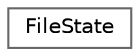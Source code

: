 digraph "Graphical Class Hierarchy"
{
 // INTERACTIVE_SVG=YES
 // LATEX_PDF_SIZE
  bgcolor="transparent";
  edge [fontname=Helvetica,fontsize=10,labelfontname=Helvetica,labelfontsize=10];
  node [fontname=Helvetica,fontsize=10,shape=box,height=0.2,width=0.4];
  rankdir="LR";
  Node0 [label="FileState",height=0.2,width=0.4,color="grey40", fillcolor="white", style="filled",URL="$d9/d9e/struct_file_state.html",tooltip=" "];
}
